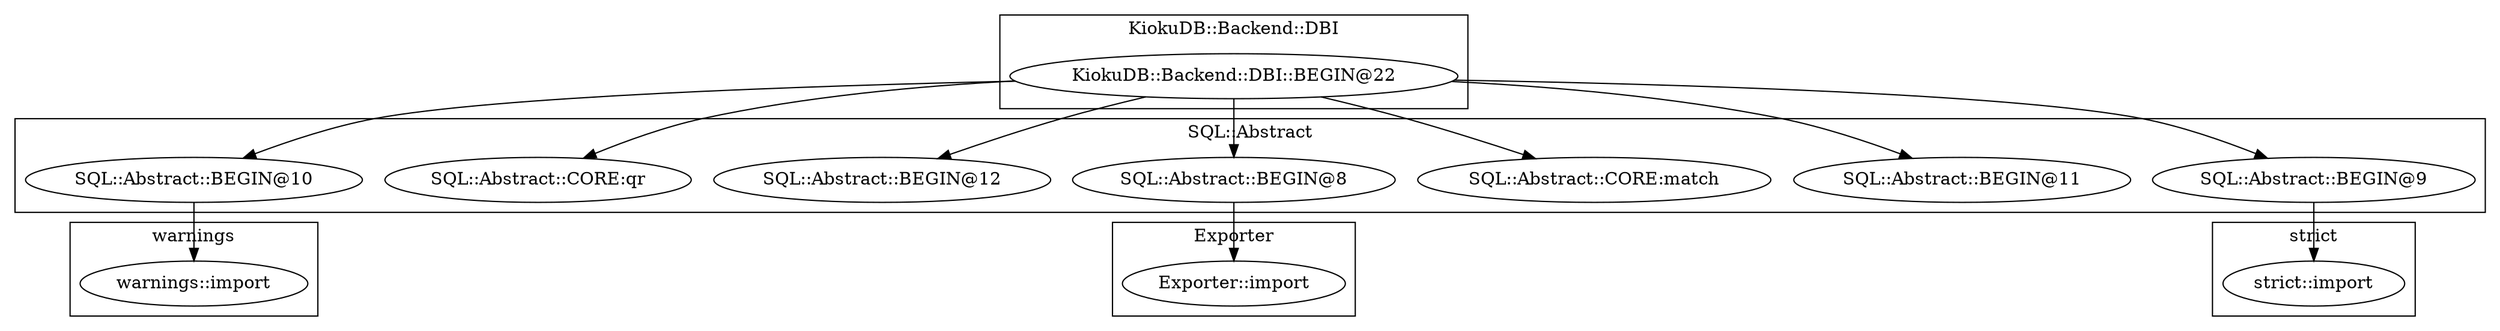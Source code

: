 digraph {
graph [overlap=false]
subgraph cluster_KiokuDB_Backend_DBI {
	label="KiokuDB::Backend::DBI";
	"KiokuDB::Backend::DBI::BEGIN@22";
}
subgraph cluster_warnings {
	label="warnings";
	"warnings::import";
}
subgraph cluster_Exporter {
	label="Exporter";
	"Exporter::import";
}
subgraph cluster_SQL_Abstract {
	label="SQL::Abstract";
	"SQL::Abstract::BEGIN@10";
	"SQL::Abstract::BEGIN@11";
	"SQL::Abstract::CORE:match";
	"SQL::Abstract::BEGIN@8";
	"SQL::Abstract::BEGIN@12";
	"SQL::Abstract::CORE:qr";
	"SQL::Abstract::BEGIN@9";
}
subgraph cluster_strict {
	label="strict";
	"strict::import";
}
"KiokuDB::Backend::DBI::BEGIN@22" -> "SQL::Abstract::BEGIN@12";
"KiokuDB::Backend::DBI::BEGIN@22" -> "SQL::Abstract::BEGIN@9";
"SQL::Abstract::BEGIN@9" -> "strict::import";
"KiokuDB::Backend::DBI::BEGIN@22" -> "SQL::Abstract::BEGIN@8";
"KiokuDB::Backend::DBI::BEGIN@22" -> "SQL::Abstract::CORE:qr";
"SQL::Abstract::BEGIN@8" -> "Exporter::import";
"SQL::Abstract::BEGIN@10" -> "warnings::import";
"KiokuDB::Backend::DBI::BEGIN@22" -> "SQL::Abstract::CORE:match";
"KiokuDB::Backend::DBI::BEGIN@22" -> "SQL::Abstract::BEGIN@11";
"KiokuDB::Backend::DBI::BEGIN@22" -> "SQL::Abstract::BEGIN@10";
}
